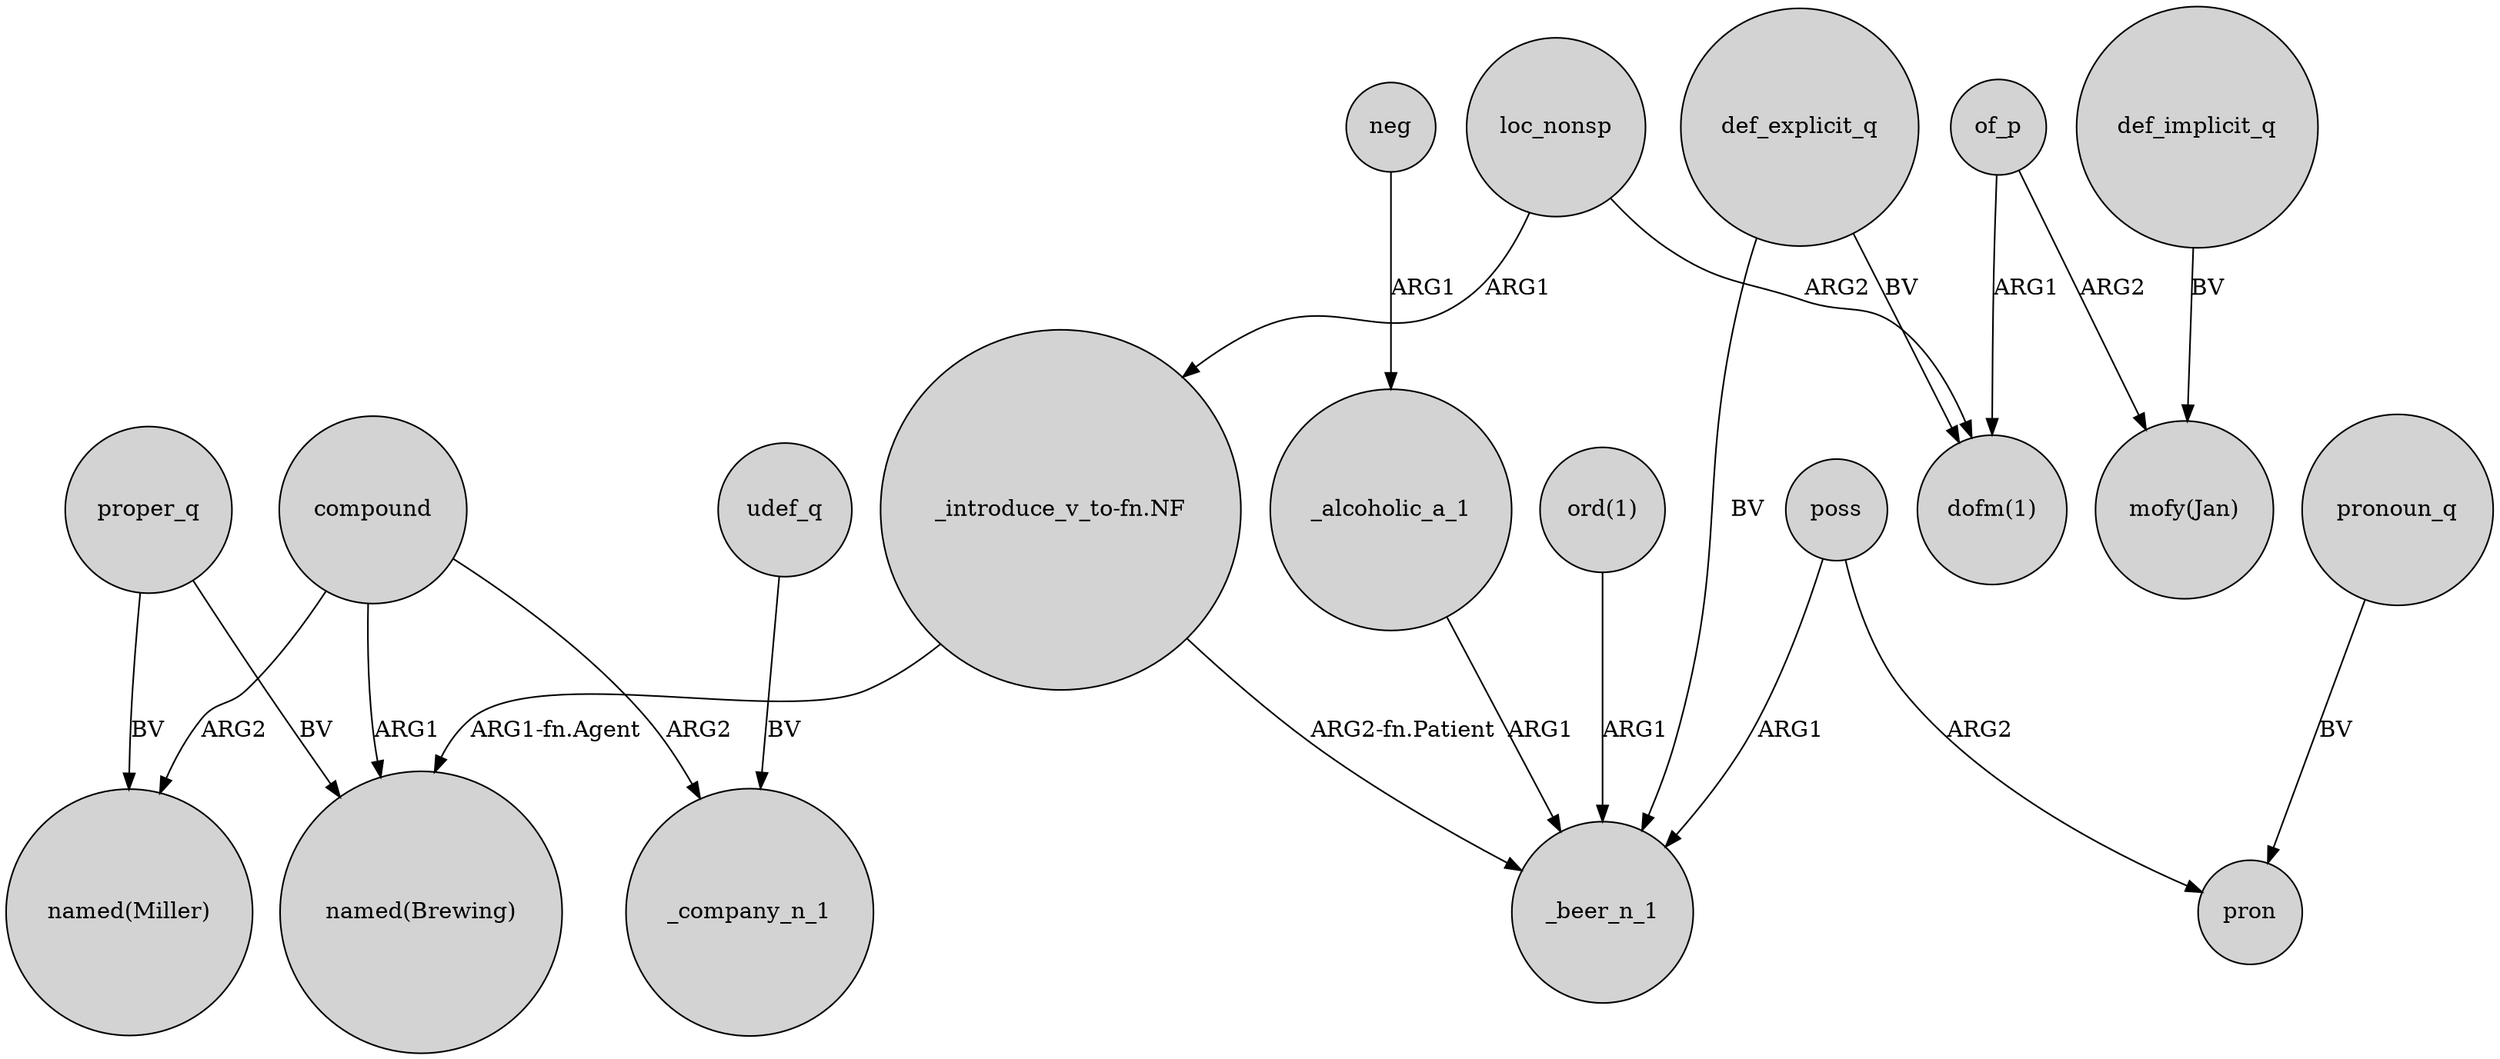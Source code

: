 digraph {
	node [shape=circle style=filled]
	compound -> "named(Miller)" [label=ARG2]
	poss -> pron [label=ARG2]
	compound -> "named(Brewing)" [label=ARG1]
	loc_nonsp -> "dofm(1)" [label=ARG2]
	compound -> _company_n_1 [label=ARG2]
	"_introduce_v_to-fn.NF" -> "named(Brewing)" [label="ARG1-fn.Agent"]
	_alcoholic_a_1 -> _beer_n_1 [label=ARG1]
	"_introduce_v_to-fn.NF" -> _beer_n_1 [label="ARG2-fn.Patient"]
	def_explicit_q -> _beer_n_1 [label=BV]
	"ord(1)" -> _beer_n_1 [label=ARG1]
	poss -> _beer_n_1 [label=ARG1]
	proper_q -> "named(Brewing)" [label=BV]
	pronoun_q -> pron [label=BV]
	def_implicit_q -> "mofy(Jan)" [label=BV]
	neg -> _alcoholic_a_1 [label=ARG1]
	def_explicit_q -> "dofm(1)" [label=BV]
	loc_nonsp -> "_introduce_v_to-fn.NF" [label=ARG1]
	proper_q -> "named(Miller)" [label=BV]
	of_p -> "mofy(Jan)" [label=ARG2]
	udef_q -> _company_n_1 [label=BV]
	of_p -> "dofm(1)" [label=ARG1]
}
